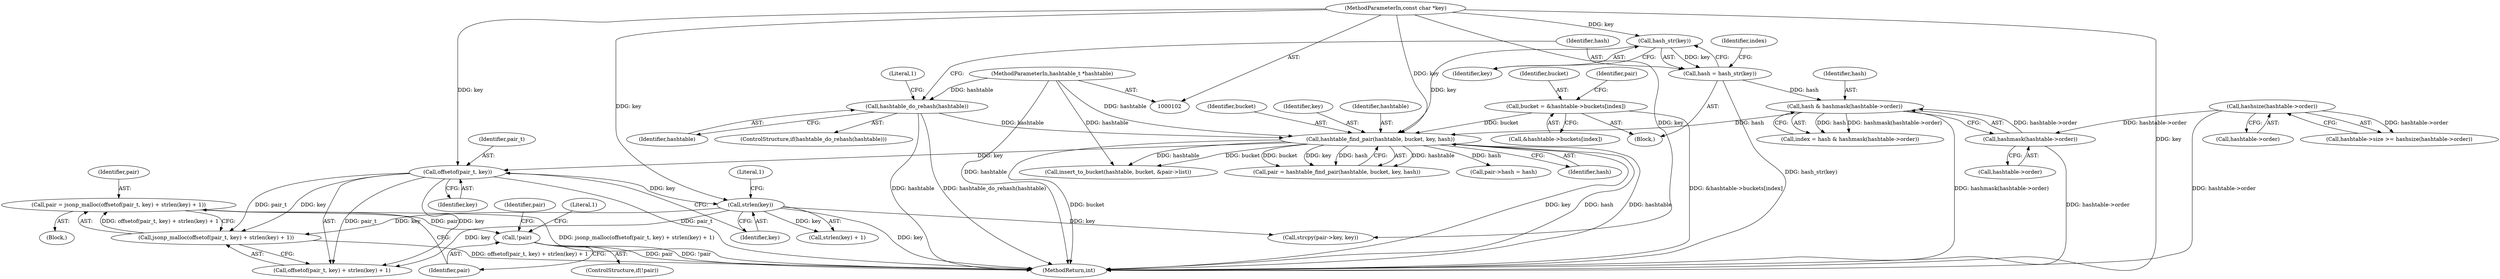 digraph "0_jansson_8f80c2d83808150724d31793e6ade92749b1faa4_6@API" {
"1000168" [label="(Call,pair = jsonp_malloc(offsetof(pair_t, key) + strlen(key) + 1))"];
"1000170" [label="(Call,jsonp_malloc(offsetof(pair_t, key) + strlen(key) + 1))"];
"1000172" [label="(Call,offsetof(pair_t, key))"];
"1000149" [label="(Call,hashtable_find_pair(hashtable, bucket, key, hash))"];
"1000122" [label="(Call,hashtable_do_rehash(hashtable))"];
"1000103" [label="(MethodParameterIn,hashtable_t *hashtable)"];
"1000139" [label="(Call,bucket = &hashtable->buckets[index])"];
"1000129" [label="(Call,hash_str(key))"];
"1000104" [label="(MethodParameterIn,const char *key)"];
"1000133" [label="(Call,hash & hashmask(hashtable->order))"];
"1000127" [label="(Call,hash = hash_str(key))"];
"1000135" [label="(Call,hashmask(hashtable->order))"];
"1000117" [label="(Call,hashsize(hashtable->order))"];
"1000176" [label="(Call,strlen(key))"];
"1000180" [label="(Call,!pair)"];
"1000128" [label="(Identifier,hash)"];
"1000170" [label="(Call,jsonp_malloc(offsetof(pair_t, key) + strlen(key) + 1))"];
"1000177" [label="(Identifier,key)"];
"1000113" [label="(Call,hashtable->size >= hashsize(hashtable->order))"];
"1000178" [label="(Literal,1)"];
"1000174" [label="(Identifier,key)"];
"1000223" [label="(MethodReturn,int)"];
"1000169" [label="(Identifier,pair)"];
"1000153" [label="(Identifier,hash)"];
"1000210" [label="(Call,insert_to_bucket(hashtable, bucket, &pair->list))"];
"1000107" [label="(Block,)"];
"1000151" [label="(Identifier,bucket)"];
"1000181" [label="(Identifier,pair)"];
"1000147" [label="(Call,pair = hashtable_find_pair(hashtable, bucket, key, hash))"];
"1000184" [label="(Literal,1)"];
"1000172" [label="(Call,offsetof(pair_t, key))"];
"1000130" [label="(Identifier,key)"];
"1000131" [label="(Call,index = hash & hashmask(hashtable->order))"];
"1000175" [label="(Call,strlen(key) + 1)"];
"1000123" [label="(Identifier,hashtable)"];
"1000122" [label="(Call,hashtable_do_rehash(hashtable))"];
"1000179" [label="(ControlStructure,if(!pair))"];
"1000133" [label="(Call,hash & hashmask(hashtable->order))"];
"1000126" [label="(Literal,1)"];
"1000118" [label="(Call,hashtable->order)"];
"1000187" [label="(Identifier,pair)"];
"1000132" [label="(Identifier,index)"];
"1000127" [label="(Call,hash = hash_str(key))"];
"1000141" [label="(Call,&hashtable->buckets[index])"];
"1000152" [label="(Identifier,key)"];
"1000139" [label="(Call,bucket = &hashtable->buckets[index])"];
"1000176" [label="(Call,strlen(key))"];
"1000140" [label="(Identifier,bucket)"];
"1000149" [label="(Call,hashtable_find_pair(hashtable, bucket, key, hash))"];
"1000134" [label="(Identifier,hash)"];
"1000136" [label="(Call,hashtable->order)"];
"1000117" [label="(Call,hashsize(hashtable->order))"];
"1000121" [label="(ControlStructure,if(hashtable_do_rehash(hashtable)))"];
"1000104" [label="(MethodParameterIn,const char *key)"];
"1000180" [label="(Call,!pair)"];
"1000103" [label="(MethodParameterIn,hashtable_t *hashtable)"];
"1000129" [label="(Call,hash_str(key))"];
"1000150" [label="(Identifier,hashtable)"];
"1000135" [label="(Call,hashmask(hashtable->order))"];
"1000167" [label="(Block,)"];
"1000195" [label="(Call,strcpy(pair->key, key))"];
"1000168" [label="(Call,pair = jsonp_malloc(offsetof(pair_t, key) + strlen(key) + 1))"];
"1000185" [label="(Call,pair->hash = hash)"];
"1000173" [label="(Identifier,pair_t)"];
"1000148" [label="(Identifier,pair)"];
"1000171" [label="(Call,offsetof(pair_t, key) + strlen(key) + 1)"];
"1000168" -> "1000167"  [label="AST: "];
"1000168" -> "1000170"  [label="CFG: "];
"1000169" -> "1000168"  [label="AST: "];
"1000170" -> "1000168"  [label="AST: "];
"1000181" -> "1000168"  [label="CFG: "];
"1000168" -> "1000223"  [label="DDG: jsonp_malloc(offsetof(pair_t, key) + strlen(key) + 1)"];
"1000170" -> "1000168"  [label="DDG: offsetof(pair_t, key) + strlen(key) + 1"];
"1000168" -> "1000180"  [label="DDG: pair"];
"1000170" -> "1000171"  [label="CFG: "];
"1000171" -> "1000170"  [label="AST: "];
"1000170" -> "1000223"  [label="DDG: offsetof(pair_t, key) + strlen(key) + 1"];
"1000172" -> "1000170"  [label="DDG: pair_t"];
"1000172" -> "1000170"  [label="DDG: key"];
"1000176" -> "1000170"  [label="DDG: key"];
"1000172" -> "1000171"  [label="AST: "];
"1000172" -> "1000174"  [label="CFG: "];
"1000173" -> "1000172"  [label="AST: "];
"1000174" -> "1000172"  [label="AST: "];
"1000177" -> "1000172"  [label="CFG: "];
"1000172" -> "1000223"  [label="DDG: pair_t"];
"1000172" -> "1000171"  [label="DDG: pair_t"];
"1000172" -> "1000171"  [label="DDG: key"];
"1000149" -> "1000172"  [label="DDG: key"];
"1000104" -> "1000172"  [label="DDG: key"];
"1000172" -> "1000176"  [label="DDG: key"];
"1000149" -> "1000147"  [label="AST: "];
"1000149" -> "1000153"  [label="CFG: "];
"1000150" -> "1000149"  [label="AST: "];
"1000151" -> "1000149"  [label="AST: "];
"1000152" -> "1000149"  [label="AST: "];
"1000153" -> "1000149"  [label="AST: "];
"1000147" -> "1000149"  [label="CFG: "];
"1000149" -> "1000223"  [label="DDG: bucket"];
"1000149" -> "1000223"  [label="DDG: key"];
"1000149" -> "1000223"  [label="DDG: hash"];
"1000149" -> "1000223"  [label="DDG: hashtable"];
"1000149" -> "1000147"  [label="DDG: hashtable"];
"1000149" -> "1000147"  [label="DDG: bucket"];
"1000149" -> "1000147"  [label="DDG: key"];
"1000149" -> "1000147"  [label="DDG: hash"];
"1000122" -> "1000149"  [label="DDG: hashtable"];
"1000103" -> "1000149"  [label="DDG: hashtable"];
"1000139" -> "1000149"  [label="DDG: bucket"];
"1000129" -> "1000149"  [label="DDG: key"];
"1000104" -> "1000149"  [label="DDG: key"];
"1000133" -> "1000149"  [label="DDG: hash"];
"1000149" -> "1000185"  [label="DDG: hash"];
"1000149" -> "1000210"  [label="DDG: hashtable"];
"1000149" -> "1000210"  [label="DDG: bucket"];
"1000122" -> "1000121"  [label="AST: "];
"1000122" -> "1000123"  [label="CFG: "];
"1000123" -> "1000122"  [label="AST: "];
"1000126" -> "1000122"  [label="CFG: "];
"1000128" -> "1000122"  [label="CFG: "];
"1000122" -> "1000223"  [label="DDG: hashtable"];
"1000122" -> "1000223"  [label="DDG: hashtable_do_rehash(hashtable)"];
"1000103" -> "1000122"  [label="DDG: hashtable"];
"1000103" -> "1000102"  [label="AST: "];
"1000103" -> "1000223"  [label="DDG: hashtable"];
"1000103" -> "1000210"  [label="DDG: hashtable"];
"1000139" -> "1000107"  [label="AST: "];
"1000139" -> "1000141"  [label="CFG: "];
"1000140" -> "1000139"  [label="AST: "];
"1000141" -> "1000139"  [label="AST: "];
"1000148" -> "1000139"  [label="CFG: "];
"1000139" -> "1000223"  [label="DDG: &hashtable->buckets[index]"];
"1000129" -> "1000127"  [label="AST: "];
"1000129" -> "1000130"  [label="CFG: "];
"1000130" -> "1000129"  [label="AST: "];
"1000127" -> "1000129"  [label="CFG: "];
"1000129" -> "1000127"  [label="DDG: key"];
"1000104" -> "1000129"  [label="DDG: key"];
"1000104" -> "1000102"  [label="AST: "];
"1000104" -> "1000223"  [label="DDG: key"];
"1000104" -> "1000176"  [label="DDG: key"];
"1000104" -> "1000195"  [label="DDG: key"];
"1000133" -> "1000131"  [label="AST: "];
"1000133" -> "1000135"  [label="CFG: "];
"1000134" -> "1000133"  [label="AST: "];
"1000135" -> "1000133"  [label="AST: "];
"1000131" -> "1000133"  [label="CFG: "];
"1000133" -> "1000223"  [label="DDG: hashmask(hashtable->order)"];
"1000133" -> "1000131"  [label="DDG: hash"];
"1000133" -> "1000131"  [label="DDG: hashmask(hashtable->order)"];
"1000127" -> "1000133"  [label="DDG: hash"];
"1000135" -> "1000133"  [label="DDG: hashtable->order"];
"1000127" -> "1000107"  [label="AST: "];
"1000128" -> "1000127"  [label="AST: "];
"1000132" -> "1000127"  [label="CFG: "];
"1000127" -> "1000223"  [label="DDG: hash_str(key)"];
"1000135" -> "1000136"  [label="CFG: "];
"1000136" -> "1000135"  [label="AST: "];
"1000135" -> "1000223"  [label="DDG: hashtable->order"];
"1000117" -> "1000135"  [label="DDG: hashtable->order"];
"1000117" -> "1000113"  [label="AST: "];
"1000117" -> "1000118"  [label="CFG: "];
"1000118" -> "1000117"  [label="AST: "];
"1000113" -> "1000117"  [label="CFG: "];
"1000117" -> "1000223"  [label="DDG: hashtable->order"];
"1000117" -> "1000113"  [label="DDG: hashtable->order"];
"1000176" -> "1000175"  [label="AST: "];
"1000176" -> "1000177"  [label="CFG: "];
"1000177" -> "1000176"  [label="AST: "];
"1000178" -> "1000176"  [label="CFG: "];
"1000176" -> "1000223"  [label="DDG: key"];
"1000176" -> "1000171"  [label="DDG: key"];
"1000176" -> "1000175"  [label="DDG: key"];
"1000176" -> "1000195"  [label="DDG: key"];
"1000180" -> "1000179"  [label="AST: "];
"1000180" -> "1000181"  [label="CFG: "];
"1000181" -> "1000180"  [label="AST: "];
"1000184" -> "1000180"  [label="CFG: "];
"1000187" -> "1000180"  [label="CFG: "];
"1000180" -> "1000223"  [label="DDG: pair"];
"1000180" -> "1000223"  [label="DDG: !pair"];
}

